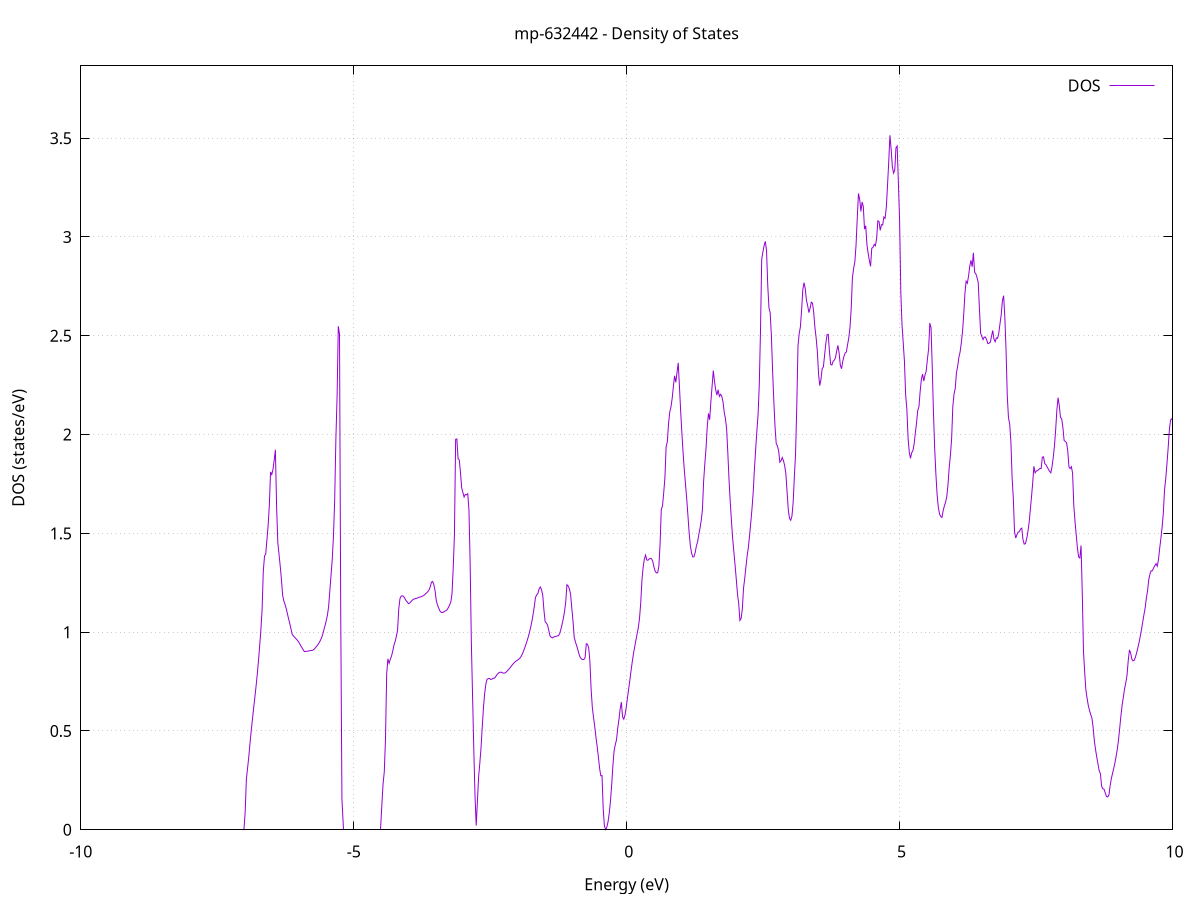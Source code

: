 set title 'mp-632442 - Density of States'
set xlabel 'Energy (eV)'
set ylabel 'DOS (states/eV)'
set grid
set xrange [-10:10]
set yrange [0:3.866]
set xzeroaxis lt -1
set terminal png size 800,600
set output 'mp-632442_dos_gnuplot.png'
plot '-' using 1:2 with lines title 'DOS'
-9.027700 0.000000
-9.005600 0.000000
-8.983400 0.000000
-8.961200 0.000000
-8.939100 0.000000
-8.916900 0.000000
-8.894800 0.000000
-8.872600 0.000000
-8.850400 0.000000
-8.828300 0.000000
-8.806100 0.000000
-8.784000 0.000000
-8.761800 0.000000
-8.739600 0.000000
-8.717500 0.000000
-8.695300 0.000000
-8.673100 0.000000
-8.651000 0.000000
-8.628800 0.000000
-8.606700 0.000000
-8.584500 0.000000
-8.562300 0.000000
-8.540200 0.000000
-8.518000 0.000000
-8.495900 0.000000
-8.473700 0.000000
-8.451500 0.000000
-8.429400 0.000000
-8.407200 0.000000
-8.385100 0.000000
-8.362900 0.000000
-8.340700 0.000000
-8.318600 0.000000
-8.296400 0.000000
-8.274200 0.000000
-8.252100 0.000000
-8.229900 0.000000
-8.207800 0.000000
-8.185600 0.000000
-8.163400 0.000000
-8.141300 0.000000
-8.119100 0.000000
-8.097000 0.000000
-8.074800 0.000000
-8.052600 0.000000
-8.030500 0.000000
-8.008300 0.000000
-7.986100 0.000000
-7.964000 0.000000
-7.941800 0.000000
-7.919700 0.000000
-7.897500 0.000000
-7.875300 0.000000
-7.853200 0.000000
-7.831000 0.000000
-7.808900 0.000000
-7.786700 0.000000
-7.764500 0.000000
-7.742400 0.000000
-7.720200 0.000000
-7.698000 0.000000
-7.675900 0.000000
-7.653700 0.000000
-7.631600 0.000000
-7.609400 0.000000
-7.587200 0.000000
-7.565100 0.000000
-7.542900 0.000000
-7.520800 0.000000
-7.498600 0.000000
-7.476400 0.000000
-7.454300 0.000000
-7.432100 0.000000
-7.409900 0.000000
-7.387800 0.000000
-7.365600 0.000000
-7.343500 0.000000
-7.321300 0.000000
-7.299100 0.000000
-7.277000 0.000000
-7.254800 0.000000
-7.232700 0.000000
-7.210500 0.000000
-7.188300 0.000000
-7.166200 0.000000
-7.144000 0.000000
-7.121800 0.000000
-7.099700 0.000000
-7.077500 0.000000
-7.055400 0.000000
-7.033200 0.000000
-7.011000 0.000600
-6.988900 0.087500
-6.966700 0.254500
-6.944600 0.311600
-6.922400 0.369000
-6.900200 0.437900
-6.878100 0.501000
-6.855900 0.557100
-6.833700 0.615400
-6.811600 0.669100
-6.789400 0.725500
-6.767300 0.785800
-6.745100 0.854600
-6.722900 0.930400
-6.700800 1.011500
-6.678600 1.113900
-6.656500 1.309200
-6.634300 1.384800
-6.612100 1.395600
-6.590000 1.468000
-6.567800 1.541000
-6.545700 1.643200
-6.523500 1.811100
-6.501300 1.797700
-6.479200 1.823400
-6.457000 1.869400
-6.434800 1.923300
-6.412700 1.633900
-6.390500 1.452600
-6.368400 1.394200
-6.346200 1.333700
-6.324000 1.265600
-6.301900 1.185800
-6.279700 1.157800
-6.257600 1.139600
-6.235400 1.118800
-6.213200 1.091400
-6.191100 1.065500
-6.168900 1.041300
-6.146700 1.013200
-6.124600 0.987100
-6.102400 0.980700
-6.080300 0.973500
-6.058100 0.967200
-6.035900 0.960300
-6.013800 0.952200
-5.991600 0.942300
-5.969500 0.931100
-5.947300 0.921200
-5.925100 0.910400
-5.903000 0.902000
-5.880800 0.902600
-5.858600 0.903300
-5.836500 0.904400
-5.814300 0.905600
-5.792200 0.906700
-5.770000 0.907800
-5.747800 0.908800
-5.725700 0.913900
-5.703500 0.920600
-5.681400 0.927800
-5.659200 0.935500
-5.637000 0.944900
-5.614900 0.956100
-5.592700 0.969400
-5.570500 0.986200
-5.548400 1.010000
-5.526200 1.032400
-5.504100 1.057000
-5.481900 1.085900
-5.459700 1.129000
-5.437600 1.209200
-5.415400 1.289000
-5.393300 1.368800
-5.371100 1.487200
-5.348900 1.666100
-5.326800 1.979200
-5.304600 2.192800
-5.282400 2.548300
-5.260300 2.507700
-5.238100 1.102800
-5.216000 0.155600
-5.193800 0.000000
-5.171600 0.000000
-5.149500 0.000000
-5.127300 0.000000
-5.105200 0.000000
-5.083000 0.000000
-5.060800 0.000000
-5.038700 0.000000
-5.016500 0.000000
-4.994300 0.000000
-4.972200 0.000000
-4.950000 0.000000
-4.927900 0.000000
-4.905700 0.000000
-4.883500 0.000000
-4.861400 0.000000
-4.839200 0.000000
-4.817100 0.000000
-4.794900 0.000000
-4.772700 0.000000
-4.750600 0.000000
-4.728400 0.000000
-4.706200 0.000000
-4.684100 0.000000
-4.661900 0.000000
-4.639800 0.000000
-4.617600 0.000000
-4.595400 0.000000
-4.573300 0.000000
-4.551100 0.000000
-4.529000 0.000000
-4.506800 0.000000
-4.484600 0.125200
-4.462500 0.232200
-4.440300 0.292800
-4.418200 0.455500
-4.396000 0.790100
-4.373800 0.865000
-4.351700 0.842100
-4.329500 0.863400
-4.307300 0.879100
-4.285200 0.904000
-4.263000 0.934200
-4.240900 0.952800
-4.218700 0.979400
-4.196500 1.011100
-4.174400 1.118900
-4.152200 1.170500
-4.130100 1.182600
-4.107900 1.183800
-4.085700 1.181500
-4.063600 1.170300
-4.041400 1.160000
-4.019200 1.152800
-3.997100 1.144500
-3.974900 1.147500
-3.952800 1.154200
-3.930600 1.161100
-3.908400 1.166800
-3.886300 1.167700
-3.864100 1.171300
-3.842000 1.171800
-3.819800 1.174700
-3.797600 1.177600
-3.775500 1.177800
-3.753300 1.180500
-3.731100 1.183900
-3.709000 1.188000
-3.686800 1.193300
-3.664700 1.199000
-3.642500 1.205000
-3.620300 1.213400
-3.598200 1.229900
-3.576000 1.252800
-3.553900 1.256800
-3.531700 1.239500
-3.509500 1.209800
-3.487400 1.160200
-3.465200 1.137100
-3.443000 1.122000
-3.420900 1.107400
-3.398700 1.098700
-3.376600 1.098700
-3.354400 1.101700
-3.332200 1.106100
-3.310100 1.109100
-3.287900 1.113800
-3.265800 1.125100
-3.243600 1.137400
-3.221400 1.152100
-3.199300 1.195000
-3.177100 1.324500
-3.154900 1.492600
-3.132800 1.976200
-3.110600 1.977800
-3.088500 1.878100
-3.066300 1.872000
-3.044100 1.806500
-3.022000 1.730100
-2.999800 1.706800
-2.977700 1.684200
-2.955500 1.696900
-2.933300 1.695300
-2.911200 1.700800
-2.889000 1.620800
-2.866800 1.345400
-2.844700 0.943700
-2.822500 0.675100
-2.800400 0.408100
-2.778200 0.173300
-2.756000 0.021300
-2.733900 0.144600
-2.711700 0.269300
-2.689600 0.337300
-2.667400 0.415900
-2.645200 0.520900
-2.623100 0.618700
-2.600900 0.689800
-2.578800 0.738200
-2.556600 0.761800
-2.534400 0.765200
-2.512300 0.765200
-2.490100 0.760500
-2.467900 0.762200
-2.445800 0.767200
-2.423600 0.766900
-2.401500 0.773700
-2.379300 0.783600
-2.357100 0.790600
-2.335000 0.796000
-2.312800 0.797500
-2.290700 0.797100
-2.268500 0.793400
-2.246300 0.792700
-2.224200 0.794200
-2.202000 0.799700
-2.179800 0.805900
-2.157700 0.812700
-2.135500 0.820200
-2.113400 0.828100
-2.091200 0.836200
-2.069000 0.842700
-2.046900 0.848800
-2.024700 0.854000
-2.002600 0.857800
-1.980400 0.862300
-1.958200 0.868000
-1.936100 0.875900
-1.913900 0.887800
-1.891700 0.902800
-1.869600 0.918800
-1.847400 0.936300
-1.825300 0.955100
-1.803100 0.975200
-1.780900 0.998400
-1.758800 1.024400
-1.736600 1.053600
-1.714500 1.088800
-1.692300 1.128900
-1.670100 1.175800
-1.648000 1.188500
-1.625800 1.195400
-1.603600 1.219200
-1.581500 1.228800
-1.559300 1.214900
-1.537200 1.187500
-1.515000 1.110900
-1.492800 1.052700
-1.470700 1.046100
-1.448500 1.036100
-1.426400 1.009500
-1.404200 0.981400
-1.382000 0.974300
-1.359900 0.971000
-1.337700 0.974900
-1.315500 0.978200
-1.293400 0.979200
-1.271200 0.981100
-1.249100 0.981800
-1.226900 0.993100
-1.204700 1.014500
-1.182600 1.039800
-1.160400 1.068700
-1.138300 1.104400
-1.116100 1.151800
-1.093900 1.240300
-1.071800 1.233500
-1.049600 1.220100
-1.027400 1.192800
-1.005300 1.123100
-0.983100 1.057600
-0.961000 0.974600
-0.938800 0.951200
-0.916600 0.932500
-0.894500 0.911600
-0.872300 0.888900
-0.850200 0.872200
-0.828000 0.864500
-0.805800 0.861300
-0.783700 0.862000
-0.761500 0.870800
-0.739300 0.941400
-0.717200 0.939100
-0.695000 0.919800
-0.672900 0.851300
-0.650700 0.710800
-0.628500 0.618200
-0.606400 0.567500
-0.584200 0.522300
-0.562100 0.468000
-0.539900 0.420900
-0.517700 0.368300
-0.495600 0.312100
-0.473400 0.273300
-0.451300 0.274400
-0.429100 0.103300
-0.406900 0.018900
-0.384800 0.001100
-0.362600 0.013200
-0.340400 0.041200
-0.318300 0.084900
-0.296100 0.145500
-0.274000 0.227800
-0.251800 0.325500
-0.229600 0.400400
-0.207500 0.431500
-0.185300 0.455500
-0.163200 0.514700
-0.141000 0.557800
-0.118800 0.611800
-0.096700 0.645900
-0.074500 0.572100
-0.052300 0.559800
-0.030200 0.581100
-0.008000 0.618800
0.014100 0.666300
0.036300 0.710900
0.058500 0.756900
0.080600 0.804200
0.102800 0.850000
0.124900 0.891200
0.147100 0.925100
0.169300 0.959100
0.191400 0.990700
0.213600 1.022600
0.235800 1.070700
0.257900 1.147500
0.280100 1.262000
0.302200 1.328300
0.324400 1.370400
0.346600 1.390200
0.368700 1.365400
0.390900 1.364100
0.413000 1.370600
0.435200 1.373900
0.457400 1.371500
0.479500 1.357100
0.501700 1.328000
0.523900 1.307700
0.546000 1.299800
0.568200 1.300900
0.590300 1.333500
0.612500 1.445100
0.634700 1.620600
0.656800 1.639000
0.679000 1.705200
0.701100 1.781800
0.723300 1.938900
0.745500 1.964400
0.767600 2.055400
0.789800 2.114700
0.812000 2.139600
0.834100 2.182900
0.856300 2.244200
0.878400 2.297500
0.900600 2.264800
0.922800 2.313800
0.944900 2.363200
0.967100 2.245100
0.989200 2.119300
1.011400 2.010700
1.033600 1.909800
1.055700 1.824200
1.077900 1.750200
1.100100 1.676900
1.122200 1.592100
1.144400 1.506300
1.166500 1.439100
1.188700 1.401500
1.210900 1.381200
1.233000 1.381600
1.255200 1.402300
1.277300 1.435900
1.299500 1.457100
1.321700 1.493900
1.343800 1.526100
1.366000 1.564700
1.388100 1.618500
1.410300 1.764200
1.432500 1.853500
1.454600 1.931500
1.476800 2.041400
1.499000 2.107300
1.521100 2.075200
1.543300 2.167700
1.565400 2.244800
1.587600 2.323800
1.609800 2.268300
1.631900 2.225100
1.654100 2.200200
1.676200 2.226900
1.698400 2.193400
1.720600 2.203600
1.742700 2.194600
1.764900 2.166100
1.787100 2.114400
1.809200 2.081900
1.831400 2.030400
1.853500 1.907700
1.875700 1.770900
1.897900 1.659900
1.920000 1.562500
1.942200 1.473100
1.964300 1.407200
1.986500 1.338800
2.008700 1.267500
2.030800 1.193000
2.053000 1.144700
2.075200 1.059600
2.097300 1.069600
2.119500 1.117300
2.141600 1.223300
2.163800 1.273100
2.186000 1.332700
2.208100 1.387600
2.230300 1.429700
2.252400 1.490700
2.274600 1.556400
2.296800 1.626400
2.318900 1.709500
2.341100 1.825500
2.363300 1.923900
2.385400 2.017300
2.407600 2.101200
2.429700 2.250900
2.451900 2.522400
2.474100 2.885700
2.496200 2.924000
2.518400 2.956600
2.540500 2.978000
2.562700 2.931300
2.584900 2.756100
2.607000 2.641600
2.629200 2.617100
2.651400 2.503400
2.673500 2.325100
2.695700 2.173800
2.717800 2.042400
2.740000 1.955100
2.762200 1.942300
2.784300 1.917400
2.806500 1.860200
2.828600 1.867400
2.850800 1.883700
2.873000 1.867700
2.895100 1.843000
2.917300 1.800800
2.939500 1.709000
2.961600 1.618600
2.983800 1.576000
3.005900 1.566200
3.028100 1.587000
3.050300 1.655100
3.072400 1.785700
3.094600 1.903000
3.116700 2.142700
3.138900 2.448800
3.161100 2.511000
3.183200 2.545600
3.205400 2.629900
3.227500 2.733700
3.249700 2.768900
3.271900 2.739300
3.294000 2.679400
3.316200 2.652800
3.338400 2.617300
3.360500 2.638700
3.382700 2.669800
3.404800 2.665500
3.427000 2.618200
3.449200 2.541800
3.471300 2.490200
3.493500 2.420800
3.515600 2.307800
3.537800 2.247700
3.560000 2.279200
3.582100 2.333800
3.604300 2.342700
3.626500 2.401600
3.648600 2.459900
3.670800 2.505200
3.692900 2.507500
3.715100 2.422300
3.737300 2.355800
3.759400 2.351900
3.781600 2.370200
3.803700 2.376500
3.825900 2.388800
3.848100 2.422800
3.870200 2.451600
3.892400 2.413700
3.914600 2.350900
3.936700 2.333300
3.958900 2.369900
3.981000 2.396100
4.003200 2.412500
4.025400 2.418100
4.047500 2.455200
4.069700 2.490000
4.091800 2.542900
4.114000 2.637400
4.136200 2.794000
4.158300 2.841200
4.180500 2.873300
4.202700 2.959700
4.224800 3.095700
4.247000 3.220300
4.269100 3.191000
4.291300 3.129000
4.313500 3.177100
4.335600 3.155200
4.357800 3.039800
4.379900 3.057000
4.402100 2.961600
4.424300 2.917700
4.446400 2.881600
4.468600 2.851500
4.490800 2.943500
4.512900 2.947000
4.535100 2.962800
4.557200 2.955600
4.579400 2.990900
4.601600 3.081800
4.623700 3.078000
4.645900 3.033500
4.668000 3.062200
4.690200 3.060600
4.712400 3.101200
4.734500 3.094500
4.756700 3.148100
4.778900 3.259000
4.801000 3.378200
4.823200 3.514800
4.845300 3.445900
4.867500 3.356300
4.889700 3.323000
4.911800 3.337800
4.934000 3.451300
4.956100 3.460500
4.978300 3.273600
5.000500 3.084000
5.022600 2.721500
5.044800 2.555600
5.067000 2.464100
5.089100 2.371000
5.111300 2.200700
5.133400 2.130300
5.155600 1.984000
5.177800 1.910600
5.199900 1.879800
5.222100 1.908100
5.244200 1.918700
5.266400 1.951300
5.288600 2.008100
5.310700 2.058500
5.332900 2.121800
5.355000 2.141400
5.377200 2.219000
5.399400 2.279000
5.421500 2.305900
5.443700 2.270900
5.465900 2.301500
5.488000 2.321500
5.510200 2.382700
5.532300 2.433700
5.554500 2.564400
5.576700 2.540600
5.598800 2.339200
5.621000 2.110000
5.643100 1.930700
5.665300 1.800500
5.687500 1.697000
5.709600 1.632700
5.731800 1.598300
5.754000 1.585500
5.776100 1.580500
5.798300 1.614800
5.820400 1.638800
5.842600 1.657300
5.864800 1.686100
5.886900 1.745100
5.909100 1.832800
5.931200 1.894200
5.953400 1.978300
5.975600 2.142000
5.997700 2.205100
6.019900 2.233700
6.042100 2.313000
6.064200 2.345600
6.086400 2.390400
6.108500 2.417200
6.130700 2.463500
6.152900 2.519700
6.175000 2.606500
6.197200 2.714600
6.219300 2.776300
6.241500 2.765900
6.263700 2.802900
6.285800 2.851500
6.308000 2.882000
6.330200 2.849300
6.352300 2.920000
6.374500 2.821400
6.396600 2.814000
6.418800 2.795300
6.441000 2.769200
6.463100 2.636900
6.485300 2.512400
6.507400 2.496100
6.529600 2.480700
6.551800 2.493600
6.573900 2.493300
6.596100 2.478800
6.618300 2.460400
6.640400 2.462500
6.662600 2.468400
6.684700 2.497600
6.706900 2.526900
6.729100 2.483600
6.751200 2.469500
6.773400 2.489400
6.795500 2.487200
6.817700 2.513700
6.839900 2.561900
6.862000 2.605600
6.884200 2.678000
6.906400 2.703000
6.928500 2.592200
6.950700 2.427500
6.972800 2.197800
6.995000 2.085400
7.017200 2.053900
7.039300 1.965300
7.061500 1.783000
7.083600 1.679200
7.105800 1.509600
7.128000 1.476500
7.150100 1.493400
7.172300 1.507000
7.194400 1.508300
7.216600 1.522500
7.238800 1.526600
7.260900 1.468000
7.283100 1.445700
7.305300 1.447900
7.327400 1.471600
7.349600 1.505800
7.371700 1.550500
7.393900 1.615000
7.416100 1.682000
7.438200 1.753100
7.460400 1.839600
7.482500 1.806300
7.504700 1.815700
7.526900 1.817900
7.549000 1.822900
7.571200 1.828800
7.593400 1.827600
7.615500 1.886100
7.637700 1.887100
7.659800 1.853200
7.682000 1.847800
7.704200 1.835600
7.726300 1.824600
7.748500 1.813900
7.770600 1.806500
7.792800 1.837500
7.815000 1.884400
7.837100 1.940500
7.859300 2.023100
7.881500 2.123800
7.903600 2.186800
7.925800 2.147300
7.947900 2.086600
7.970100 2.080800
7.992300 2.035500
8.014400 1.970200
8.036600 1.965300
8.058700 1.959600
8.080900 1.918100
8.103100 1.836300
8.125200 1.828100
8.147400 1.837600
8.169600 1.805300
8.191700 1.642800
8.213900 1.561100
8.236000 1.493300
8.258200 1.426200
8.280400 1.380800
8.302500 1.375300
8.324700 1.438800
8.346800 1.201100
8.369000 0.904900
8.391200 0.796900
8.413300 0.708100
8.435500 0.665700
8.457700 0.628700
8.479800 0.603800
8.502000 0.582500
8.524100 0.565000
8.546300 0.517700
8.568500 0.449900
8.590600 0.405600
8.612800 0.367400
8.634900 0.333000
8.657100 0.298600
8.679300 0.283600
8.701400 0.220800
8.723600 0.207600
8.745800 0.205100
8.767900 0.186900
8.790100 0.168600
8.812200 0.166000
8.834400 0.174800
8.856600 0.221000
8.878700 0.258100
8.900900 0.284500
8.923000 0.310600
8.945200 0.339000
8.967400 0.371900
8.989500 0.409000
9.011700 0.456500
9.033900 0.517200
9.056000 0.579100
9.078200 0.632900
9.100300 0.672900
9.122500 0.714500
9.144700 0.744000
9.166800 0.782200
9.189000 0.855500
9.211100 0.910300
9.233300 0.894700
9.255500 0.863900
9.277600 0.854700
9.299800 0.858000
9.321900 0.874500
9.344100 0.896900
9.366300 0.922400
9.388400 0.949000
9.410600 0.981100
9.432800 1.014700
9.454900 1.052200
9.477100 1.088700
9.499200 1.122600
9.521400 1.172600
9.543600 1.210900
9.565700 1.266900
9.587900 1.295000
9.610000 1.310800
9.632200 1.311000
9.654400 1.326000
9.676500 1.337000
9.698700 1.346700
9.720900 1.333600
9.743000 1.367500
9.765200 1.424000
9.787300 1.474500
9.809500 1.530700
9.831700 1.602200
9.853800 1.718900
9.876000 1.776600
9.898100 1.851100
9.920300 1.931600
9.942500 2.023700
9.964600 2.074300
9.986800 2.078200
10.009000 2.094200
10.031100 2.101200
10.053300 2.158000
10.075400 2.249800
10.097600 2.379200
10.119800 2.512700
10.141900 2.598600
10.164100 2.643600
10.186200 2.640100
10.208400 2.533400
10.230600 2.456900
10.252700 2.352600
10.274900 2.301200
10.297100 2.182300
10.319200 2.122300
10.341400 2.108800
10.363500 2.016000
10.385700 1.891500
10.407900 1.809700
10.430000 1.785800
10.452200 1.784600
10.474300 1.748000
10.496500 1.720200
10.518700 1.693200
10.540800 1.665500
10.563000 1.647900
10.585200 1.634200
10.607300 1.621200
10.629500 1.644500
10.651600 1.576000
10.673800 1.565300
10.696000 1.564500
10.718100 1.578600
10.740300 1.594900
10.762400 1.604300
10.784600 1.593600
10.806800 1.588000
10.828900 1.583000
10.851100 1.584100
10.873300 1.599500
10.895400 1.629100
10.917600 1.674900
10.939700 1.740600
10.961900 1.843600
10.984100 1.961100
11.006200 2.078300
11.028400 2.213200
11.050500 2.229900
11.072700 2.265200
11.094900 2.299900
11.117000 2.342100
11.139200 2.381700
11.161300 2.417800
11.183500 2.465000
11.205700 2.475400
11.227800 2.532900
11.250000 2.539000
11.272200 2.584600
11.294300 2.647600
11.316500 2.713800
11.338600 2.728000
11.360800 2.810500
11.383000 2.824600
11.405100 2.853000
11.427300 2.863200
11.449400 2.902000
11.471600 2.729300
11.493800 2.600000
11.515900 2.465300
11.538100 2.350500
11.560300 2.336400
11.582400 2.346500
11.604600 2.309500
11.626700 2.273000
11.648900 2.254000
11.671100 2.311700
11.693200 2.357200
11.715400 2.361100
11.737500 2.383400
11.759700 2.450300
11.781900 2.532400
11.804000 2.606500
11.826200 2.628900
11.848400 2.580600
11.870500 2.562800
11.892700 2.598000
11.914800 2.651600
11.937000 2.664500
11.959200 2.595100
11.981300 2.529200
12.003500 2.484200
12.025600 2.482000
12.047800 2.481300
12.070000 2.482800
12.092100 2.444700
12.114300 2.403600
12.136500 2.382700
12.158600 2.383800
12.180800 2.398100
12.202900 2.403000
12.225100 2.427700
12.247300 2.476400
12.269400 2.523800
12.291600 2.545500
12.313700 2.586400
12.335900 2.648900
12.358100 2.713500
12.380200 2.779800
12.402400 2.874900
12.424600 2.923300
12.446700 2.969200
12.468900 2.969000
12.491000 2.939900
12.513200 2.920100
12.535400 2.927100
12.557500 2.889700
12.579700 2.802000
12.601800 2.777800
12.624000 2.798400
12.646200 2.857200
12.668300 2.849400
12.690500 2.781700
12.712700 2.739000
12.734800 2.726800
12.757000 2.708700
12.779100 2.657700
12.801300 2.633700
12.823500 2.579800
12.845600 2.531100
12.867800 2.428900
12.889900 2.425600
12.912100 2.453000
12.934300 2.512100
12.956400 2.566500
12.978600 2.588000
13.000800 2.482500
13.022900 2.518300
13.045100 2.546800
13.067200 2.592300
13.089400 2.561400
13.111600 2.513100
13.133700 2.612400
13.155900 2.842200
13.178000 2.983800
13.200200 3.067400
13.222400 2.947000
13.244500 2.782100
13.266700 2.674800
13.288800 2.613900
13.311000 2.692600
13.333200 3.047600
13.355300 3.115400
13.377500 2.946000
13.399700 2.884000
13.421800 2.868900
13.444000 2.904500
13.466100 2.914200
13.488300 2.959000
13.510500 3.016100
13.532600 3.120100
13.554800 3.460600
13.576900 3.426700
13.599100 3.461500
13.621300 3.351500
13.643400 3.174300
13.665600 3.041000
13.687800 2.924400
13.709900 2.775400
13.732100 2.756300
13.754200 2.623100
13.776400 2.555300
13.798600 2.542700
13.820700 2.537000
13.842900 2.631900
13.865000 2.791900
13.887200 2.866400
13.909400 3.054500
13.931500 3.276800
13.953700 3.483700
13.975900 3.651100
13.998000 3.755600
14.020200 3.765100
14.042300 3.806800
14.064500 3.745200
14.086700 3.660700
14.108800 3.629400
14.131000 3.603600
14.153100 3.514900
14.175300 3.441500
14.197500 3.341000
14.219600 3.298200
14.241800 3.166800
14.264000 3.142700
14.286100 3.158600
14.308300 3.123500
14.330400 3.172900
14.352600 3.182300
14.374800 3.167200
14.396900 3.188200
14.419100 3.322500
14.441200 3.473300
14.463400 3.533200
14.485600 3.484400
14.507700 3.455000
14.529900 3.364700
14.552100 3.300700
14.574200 3.233700
14.596400 3.288300
14.618500 3.170900
14.640700 3.178100
14.662900 2.953800
14.685000 2.739200
14.707200 2.580100
14.729300 2.569600
14.751500 2.432600
14.773700 2.319100
14.795800 2.292100
14.818000 2.311300
14.840200 2.359500
14.862300 2.497000
14.884500 2.825600
14.906600 2.822400
14.928800 2.648200
14.951000 2.690900
14.973100 2.533100
14.995300 2.612000
15.017400 2.629700
15.039600 2.624800
15.061800 2.733600
15.083900 2.833400
15.106100 2.856500
15.128200 2.853800
15.150400 2.874300
15.172600 2.973000
15.194700 3.173600
15.216900 3.153900
15.239100 3.088900
15.261200 3.016500
15.283400 2.951800
15.305500 2.841500
15.327700 2.751900
15.349900 2.708500
15.372000 2.658500
15.394200 2.648000
15.416300 2.668000
15.438500 2.608800
15.460700 2.561400
15.482800 2.621600
15.505000 2.729800
15.527200 2.817400
15.549300 2.750000
15.571500 2.606900
15.593600 2.592900
15.615800 2.494200
15.638000 2.464000
15.660100 2.480600
15.682300 2.496600
15.704400 2.531200
15.726600 2.549300
15.748800 2.616500
15.770900 2.736400
15.793100 2.731000
15.815300 2.734900
15.837400 2.713800
15.859600 2.804300
15.881700 2.906100
15.903900 2.945800
15.926100 2.996400
15.948200 3.069500
15.970400 3.162200
15.992500 3.176300
16.014700 3.078200
16.036900 3.004700
16.059000 2.953000
16.081200 2.862400
16.103400 2.774100
16.125500 2.728200
16.147700 2.719600
16.169800 2.780400
16.192000 2.876200
16.214200 3.032600
16.236300 3.121100
16.258500 3.289000
16.280600 3.383900
16.302800 3.440200
16.325000 3.507400
16.347100 3.525300
16.369300 3.595400
16.391500 3.592000
16.413600 3.568400
16.435800 3.567800
16.457900 3.629000
16.480100 3.756200
16.502300 3.870200
16.524400 3.916600
16.546600 4.048900
16.568700 3.853300
16.590900 3.701100
16.613100 3.558800
16.635200 3.433300
16.657400 3.392300
16.679600 3.400100
16.701700 3.366200
16.723900 3.256400
16.746000 3.073500
16.768200 3.018100
16.790400 2.824600
16.812500 2.663100
16.834700 2.599600
16.856800 2.581700
16.879000 2.607300
16.901200 2.697100
16.923300 2.861800
16.945500 2.981000
16.967600 2.997600
16.989800 3.042800
17.012000 3.061000
17.034100 3.093400
17.056300 3.083500
17.078500 3.050700
17.100600 3.030500
17.122800 2.999500
17.144900 2.941800
17.167100 2.958500
17.189300 3.036700
17.211400 3.072000
17.233600 3.137200
17.255700 3.124500
17.277900 3.106900
17.300100 3.029900
17.322200 2.882400
17.344400 2.675700
17.366600 2.491200
17.388700 2.411300
17.410900 2.353800
17.433000 2.326700
17.455200 2.426500
17.477400 2.459200
17.499500 2.459100
17.521700 2.473500
17.543800 2.539800
17.566000 2.644400
17.588200 2.817500
17.610300 3.019900
17.632500 3.227600
17.654700 3.358700
17.676800 3.478700
17.699000 3.622100
17.721100 3.602300
17.743300 3.528600
17.765500 3.496600
17.787600 3.499500
17.809800 3.431600
17.831900 3.441000
17.854100 3.293100
17.876300 3.198100
17.898400 3.185900
17.920600 3.192700
17.942800 3.234300
17.964900 3.187700
17.987100 3.215500
18.009200 3.150100
18.031400 2.980700
18.053600 2.891300
18.075700 2.743200
18.097900 2.516700
18.120000 2.348700
18.142200 2.347200
18.164400 2.316000
18.186500 2.283000
18.208700 2.290200
18.230900 2.338600
18.253000 2.474500
18.275200 2.566500
18.297300 2.699100
18.319500 2.804300
18.341700 2.904600
18.363800 2.962700
18.386000 3.066600
18.408100 3.154100
18.430300 3.253000
18.452500 3.235900
18.474600 3.259400
18.496800 3.315400
18.519000 3.364400
18.541100 3.414200
18.563300 3.411600
18.585400 3.303700
18.607600 3.275100
18.629800 3.401300
18.651900 3.354400
18.674100 3.210800
18.696200 3.148700
18.718400 3.112300
18.740600 3.125200
18.762700 3.081200
18.784900 3.001900
18.807100 3.020400
18.829200 3.129000
18.851400 3.210800
18.873500 3.203500
18.895700 3.300800
18.917900 3.397800
18.940000 3.486400
18.962200 3.471000
18.984300 3.470600
19.006500 3.452700
19.028700 3.430200
19.050800 3.401700
19.073000 3.323500
19.095100 3.201500
19.117300 3.086000
19.139500 2.982000
19.161600 2.992200
19.183800 2.972500
19.206000 2.915100
19.228100 2.935300
19.250300 2.934600
19.272400 2.855200
19.294600 2.765800
19.316800 2.698400
19.338900 2.669000
19.361100 2.641900
19.383200 2.665800
19.405400 2.702900
19.427600 2.702300
19.449700 2.697000
19.471900 2.727200
19.494100 2.762700
19.516200 2.778800
19.538400 2.783500
19.560500 2.778200
19.582700 2.799000
19.604900 2.865300
19.627000 2.989400
19.649200 3.175400
19.671300 3.329700
19.693500 3.535500
19.715700 3.531700
19.737800 3.296800
19.760000 3.167100
19.782200 3.133400
19.804300 3.062000
19.826500 2.963800
19.848600 2.924900
19.870800 2.874800
19.893000 2.820600
19.915100 2.778200
19.937300 2.780200
19.959400 2.784500
19.981600 2.817100
20.003800 2.760200
20.025900 2.707000
20.048100 2.657000
20.070300 2.623500
20.092400 2.618900
20.114600 2.641200
20.136700 2.655800
20.158900 2.715000
20.181100 2.716600
20.203200 2.752000
20.225400 2.778300
20.247500 2.749700
20.269700 2.757200
20.291900 2.829500
20.314000 2.883800
20.336200 2.952700
20.358400 3.084500
20.380500 3.130100
20.402700 3.113600
20.424800 3.100500
20.447000 3.137900
20.469200 3.229600
20.491300 3.362100
20.513500 3.285300
20.535600 3.244100
20.557800 3.239300
20.580000 3.255100
20.602100 3.327000
20.624300 3.559800
20.646500 3.633500
20.668600 3.694000
20.690800 3.751500
20.712900 3.684000
20.735100 3.635300
20.757300 3.564400
20.779400 3.531800
20.801600 3.576100
20.823700 3.603300
20.845900 3.494800
20.868100 3.469700
20.890200 3.466800
20.912400 3.493300
20.934500 3.511100
20.956700 3.513100
20.978900 3.588000
21.001000 3.644900
21.023200 3.712400
21.045400 3.663100
21.067500 3.606000
21.089700 3.528500
21.111800 3.443600
21.134000 3.372500
21.156200 3.373400
21.178300 3.333800
21.200500 3.316300
21.222600 3.263600
21.244800 3.244200
21.267000 3.290800
21.289100 3.315500
21.311300 3.355300
21.333500 3.384700
21.355600 3.436900
21.377800 3.554800
21.399900 3.780400
21.422100 3.755000
21.444300 3.797600
21.466400 3.863200
21.488600 3.944700
21.510700 4.033600
21.532900 4.038800
21.555100 3.984800
21.577200 3.970100
21.599400 3.821300
21.621600 3.707000
21.643700 3.557900
21.665900 3.447400
21.688000 3.333900
21.710200 3.346200
21.732400 3.387400
21.754500 3.469900
21.776700 3.549800
21.798800 3.676000
21.821000 3.846500
21.843200 3.976300
21.865300 4.023200
21.887500 3.955900
21.909700 3.839800
21.931800 3.621500
21.954000 3.503700
21.976100 3.432400
21.998300 3.380000
22.020500 3.208400
22.042600 3.144500
22.064800 3.058800
22.086900 3.033000
22.109100 3.049600
22.131300 3.071200
22.153400 3.097100
22.175600 3.118800
22.197800 3.125200
22.219900 3.082900
22.242100 2.987600
22.264200 2.976700
22.286400 2.984500
22.308600 2.957500
22.330700 2.999500
22.352900 2.948100
22.375000 2.917100
22.397200 2.824200
22.419400 2.742800
22.441500 2.789900
22.463700 2.849300
22.485900 2.932200
22.508000 3.049500
22.530200 3.184600
22.552300 3.318000
22.574500 3.345700
22.596700 3.344900
22.618800 3.348700
22.641000 3.334900
22.663100 3.287300
22.685300 3.245900
22.707500 3.118700
22.729600 3.114100
22.751800 3.293900
22.774000 3.322000
22.796100 3.340500
22.818300 3.209600
22.840400 3.051600
22.862600 2.929600
22.884800 2.957500
22.906900 2.947200
22.929100 2.908500
22.951200 2.866900
22.973400 2.848200
22.995600 2.983700
23.017700 3.023700
23.039900 2.955500
23.062000 2.853000
23.084200 2.842100
23.106400 2.887200
23.128500 2.922200
23.150700 3.003400
23.172900 3.179800
23.195000 3.399300
23.217200 3.536200
23.239300 3.552200
23.261500 3.548300
23.283700 3.505000
23.305800 3.352700
23.328000 3.188200
23.350100 3.005300
23.372300 2.923700
23.394500 2.946100
23.416600 2.930500
23.438800 2.956500
23.461000 2.981200
23.483100 2.983700
23.505300 2.958900
23.527400 2.917800
23.549600 2.889400
23.571800 2.865200
23.593900 2.847900
23.616100 2.787100
23.638200 2.777000
23.660400 2.834300
23.682600 2.898400
23.704700 2.966900
23.726900 3.035600
23.749100 3.181500
23.771200 3.206300
23.793400 3.180400
23.815500 3.135700
23.837700 3.161300
23.859900 3.091700
23.882000 3.115700
23.904200 3.103900
23.926300 3.189300
23.948500 3.130900
23.970700 3.028800
23.992800 2.965100
24.015000 2.896400
24.037200 2.884100
24.059300 2.895300
24.081500 2.941400
24.103600 3.030100
24.125800 3.072100
24.148000 2.957500
24.170100 2.912300
24.192300 2.932400
24.214400 2.926600
24.236600 2.899700
24.258800 2.847500
24.280900 2.849300
24.303100 2.891900
24.325300 2.929400
24.347400 2.959800
24.369600 2.946800
24.391700 2.864100
24.413900 2.829800
24.436100 2.812200
24.458200 2.823300
24.480400 2.823100
24.502500 2.848600
24.524700 2.839700
24.546900 2.838900
24.569000 2.903200
24.591200 2.982700
24.613400 2.938100
24.635500 3.131000
24.657700 3.083400
24.679800 3.041800
24.702000 3.056600
24.724200 3.129400
24.746300 3.110400
24.768500 3.083000
24.790600 3.101300
24.812800 3.074600
24.835000 3.108900
24.857100 3.090300
24.879300 3.047400
24.901400 3.025400
24.923600 3.029900
24.945800 2.997600
24.967900 2.952400
24.990100 2.848800
25.012300 2.801500
25.034400 2.806800
25.056600 2.859100
25.078700 2.901300
25.100900 2.939700
25.123100 3.051600
25.145200 3.080800
25.167400 3.052600
25.189500 3.106200
25.211700 3.156700
25.233900 3.240900
25.256000 3.322800
25.278200 3.375800
25.300400 3.322200
25.322500 3.301100
25.344700 3.328300
25.366800 3.248200
25.389000 3.167400
25.411200 3.152400
25.433300 3.114000
25.455500 3.085200
25.477600 3.090200
25.499800 3.108300
25.522000 3.128800
25.544100 3.103700
25.566300 3.024800
25.588500 3.003000
25.610600 3.030900
25.632800 3.066000
25.654900 3.040000
25.677100 3.118900
25.699300 3.109900
25.721400 3.115100
25.743600 3.157600
25.765700 3.209100
25.787900 3.187500
25.810100 3.172600
25.832200 3.161800
25.854400 3.153500
25.876600 3.147700
25.898700 3.103000
25.920900 3.062100
25.943000 2.995300
25.965200 2.956000
25.987400 2.960400
26.009500 2.930200
26.031700 2.885300
26.053800 2.874500
26.076000 2.891900
26.098200 2.960300
26.120300 3.058400
26.142500 3.156400
26.164700 3.220100
26.186800 3.282400
26.209000 3.347700
26.231100 3.416400
26.253300 3.492500
26.275500 3.448200
26.297600 3.399300
26.319800 3.359800
26.341900 3.371500
26.364100 3.424400
26.386300 3.375400
26.408400 3.287200
26.430600 3.226200
26.452800 3.163500
26.474900 3.166100
26.497100 3.172300
26.519200 3.135500
26.541400 3.065400
26.563600 3.029400
26.585700 3.086200
26.607900 3.145400
26.630000 3.187300
26.652200 3.223600
26.674400 3.257200
26.696500 3.317000
26.718700 3.445700
26.740900 3.582000
26.763000 3.710600
26.785200 3.707100
26.807300 3.753000
26.829500 3.719600
26.851700 3.693400
26.873800 3.705800
26.896000 3.471500
26.918100 3.365500
26.940300 3.303700
26.962500 3.282800
26.984600 3.272400
27.006800 3.237700
27.028900 3.234300
27.051100 3.288200
27.073300 3.367100
27.095400 3.356700
27.117600 3.292700
27.139800 3.313200
27.161900 3.286300
27.184100 3.200100
27.206200 3.159300
27.228400 3.132400
27.250600 3.162500
27.272700 3.202900
27.294900 3.206100
27.317000 3.250600
27.339200 3.294600
27.361400 3.331900
27.383500 3.372600
27.405700 3.426800
27.427900 3.517700
27.450000 3.523200
27.472200 3.517300
27.494300 3.503700
27.516500 3.520000
27.538700 3.565500
27.560800 3.627000
27.583000 3.638400
27.605100 3.681500
27.627300 3.744000
27.649500 3.782700
27.671600 3.751500
27.693800 3.762500
27.716000 4.002000
27.738100 3.797900
27.760300 3.754100
27.782400 3.684900
27.804600 3.653000
27.826800 3.543500
27.848900 3.398300
27.871100 3.339100
27.893200 3.246200
27.915400 3.126700
27.937600 3.122700
27.959700 3.026800
27.981900 3.017800
28.004100 3.040900
28.026200 3.032900
28.048400 3.076200
28.070500 3.119600
28.092700 3.148500
28.114900 3.225100
28.137000 3.323700
28.159200 3.388700
28.181300 3.485300
28.203500 3.498400
28.225700 3.498400
28.247800 3.467300
28.270000 3.343600
28.292200 3.354900
28.314300 3.392000
28.336500 3.449400
28.358600 3.414200
28.380800 3.385900
28.403000 3.296200
28.425100 3.314300
28.447300 3.379100
28.469400 3.429500
28.491600 3.368600
28.513800 3.461500
28.535900 3.507000
28.558100 3.520400
28.580300 3.545100
28.602400 3.513000
28.624600 3.572200
28.646700 3.595500
28.668900 3.605300
28.691100 3.608200
28.713200 3.599500
28.735400 3.589500
28.757500 3.611900
28.779700 3.644000
28.801900 3.670500
28.824000 3.701700
28.846200 3.753300
28.868300 3.881600
28.890500 3.928300
28.912700 3.955100
28.934800 4.014100
28.957000 4.015500
28.979200 3.953000
29.001300 3.851900
29.023500 3.752100
29.045600 3.662800
29.067800 3.609700
29.090000 3.592100
29.112100 3.562300
29.134300 3.490100
29.156400 3.480400
29.178600 3.506200
29.200800 3.482200
29.222900 3.518700
29.245100 3.486200
29.267300 3.523200
29.289400 3.595900
29.311600 3.776000
29.333700 3.881900
29.355900 4.052300
29.378100 4.218400
29.400200 4.371600
29.422400 4.220100
29.444500 3.985400
29.466700 3.831500
29.488900 3.602200
29.511000 3.528700
29.533200 3.426300
29.555400 3.431400
29.577500 3.457000
29.599700 3.408700
29.621800 3.288500
29.644000 3.215800
29.666200 3.170700
29.688300 3.214100
29.710500 3.221300
29.732600 3.285600
29.754800 3.248700
29.777000 3.272400
29.799100 3.343100
29.821300 3.512300
29.843500 3.743500
29.865600 3.918400
29.887800 4.053200
29.909900 4.143100
29.932100 4.125600
29.954300 4.134000
29.976400 4.097200
29.998600 4.006200
30.020700 3.970300
30.042900 3.909300
30.065100 3.866600
30.087200 3.808400
30.109400 3.761400
30.131600 3.766800
30.153700 3.620700
30.175900 3.526300
30.198000 3.471500
30.220200 3.452100
30.242400 3.429500
30.264500 3.427700
30.286700 3.458400
30.308800 3.499800
30.331000 3.497300
30.353200 3.469600
30.375300 3.402000
30.397500 3.365000
30.419700 3.421200
30.441800 3.437000
30.464000 3.432400
30.486100 3.534500
30.508300 3.585200
30.530500 3.687300
30.552600 3.720900
30.574800 3.835500
30.596900 3.994200
30.619100 4.132500
30.641300 4.135400
30.663400 4.211700
30.685600 4.295000
30.707700 4.284600
30.729900 4.258300
30.752100 4.241400
30.774200 4.288800
30.796400 4.477800
30.818600 4.359100
30.840700 4.317500
30.862900 4.498700
30.885000 4.237000
30.907200 3.936900
30.929400 3.906800
30.951500 3.946100
30.973700 4.049500
30.995800 3.759700
31.018000 3.635000
31.040200 3.616700
31.062300 3.650600
31.084500 3.739500
31.106700 3.742200
31.128800 3.649800
31.151000 3.545000
31.173100 3.532300
31.195300 3.682400
31.217500 3.766400
31.239600 3.688700
31.261800 3.617700
31.283900 3.559800
31.306100 3.612100
31.328300 3.699200
31.350400 3.703900
31.372600 3.739600
31.394800 3.821000
31.416900 3.743800
31.439100 3.731900
31.461200 3.819000
31.483400 3.762700
31.505600 3.620800
31.527700 3.459600
31.549900 3.419700
31.572000 3.462000
31.594200 3.452900
31.616400 3.486900
31.638500 3.556400
31.660700 3.683500
31.682900 3.820300
31.705000 3.927000
31.727200 4.039400
31.749300 4.000500
31.771500 3.983500
31.793700 3.919800
31.815800 3.793800
31.838000 3.569200
31.860100 3.483600
31.882300 3.471200
31.904500 3.580200
31.926600 3.581200
31.948800 3.538600
31.971000 3.547600
31.993100 3.419400
32.015300 3.438400
32.037400 3.504400
32.059600 3.624500
32.081800 3.736100
32.103900 3.835000
32.126100 3.876300
32.148200 3.815500
32.170400 3.704100
32.192600 3.487600
32.214700 3.448800
32.236900 3.375200
32.259100 3.203300
32.281200 3.046100
32.303400 2.928000
32.325500 2.831600
32.347700 2.728200
32.369900 2.682900
32.392000 2.764500
32.414200 2.843100
32.436300 2.939700
32.458500 2.920700
32.480700 2.802600
32.502800 2.619000
32.525000 2.449200
32.547200 2.291700
32.569300 2.247400
32.591500 2.237800
32.613600 2.139800
32.635800 2.031300
32.658000 1.849100
32.680100 1.763900
32.702300 1.681500
32.724400 1.473900
32.746600 1.274200
32.768800 1.095100
32.790900 0.963400
32.813100 0.831400
32.835200 0.793000
32.857400 0.705000
32.879600 0.555700
32.901700 0.477300
32.923900 0.438100
32.946100 0.394500
32.968200 0.337600
32.990400 0.281700
33.012500 0.246900
33.034700 0.222300
33.056900 0.206500
33.079000 0.201700
33.101200 0.179100
33.123300 0.140600
33.145500 0.104800
33.167700 0.072900
33.189800 0.052200
33.212000 0.036600
33.234200 0.021100
33.256300 0.007200
33.278500 0.000000
33.300600 0.000000
33.322800 0.000000
33.345000 0.000000
33.367100 0.000000
33.389300 0.000000
33.411400 0.000000
33.433600 0.000000
33.455800 0.000000
33.477900 0.000000
33.500100 0.000000
33.522300 0.000000
33.544400 0.000000
33.566600 0.000000
33.588700 0.000000
33.610900 0.000000
33.633100 0.000000
33.655200 0.000000
33.677400 0.000000
33.699500 0.000000
33.721700 0.000000
33.743900 0.000000
33.766000 0.000000
33.788200 0.000000
33.810400 0.000000
33.832500 0.000000
33.854700 0.000000
33.876800 0.000000
33.899000 0.000000
33.921200 0.000000
33.943300 0.000000
33.965500 0.000000
33.987600 0.000000
34.009800 0.000000
34.032000 0.000000
34.054100 0.000000
34.076300 0.000000
34.098500 0.000000
34.120600 0.000000
34.142800 0.000000
34.164900 0.000000
34.187100 0.000000
34.209300 0.000000
34.231400 0.000000
34.253600 0.000000
34.275700 0.000000
34.297900 0.000000
34.320100 0.000000
34.342200 0.000000
34.364400 0.000000
34.386600 0.000000
34.408700 0.000000
34.430900 0.000000
34.453000 0.000000
34.475200 0.000000
34.497400 0.000000
34.519500 0.000000
34.541700 0.000000
34.563800 0.000000
34.586000 0.000000
34.608200 0.000000
34.630300 0.000000
34.652500 0.000000
34.674600 0.000000
34.696800 0.000000
34.719000 0.000000
34.741100 0.000000
34.763300 0.000000
34.785500 0.000000
34.807600 0.000000
34.829800 0.000000
34.851900 0.000000
34.874100 0.000000
34.896300 0.000000
34.918400 0.000000
34.940600 0.000000
34.962700 0.000000
34.984900 0.000000
35.007100 0.000000
35.029200 0.000000
35.051400 0.000000
35.073600 0.000000
35.095700 0.000000
35.117900 0.000000
35.140000 0.000000
35.162200 0.000000
35.184400 0.000000
35.206500 0.000000
35.228700 0.000000
35.250800 0.000000
35.273000 0.000000
35.295200 0.000000
e
